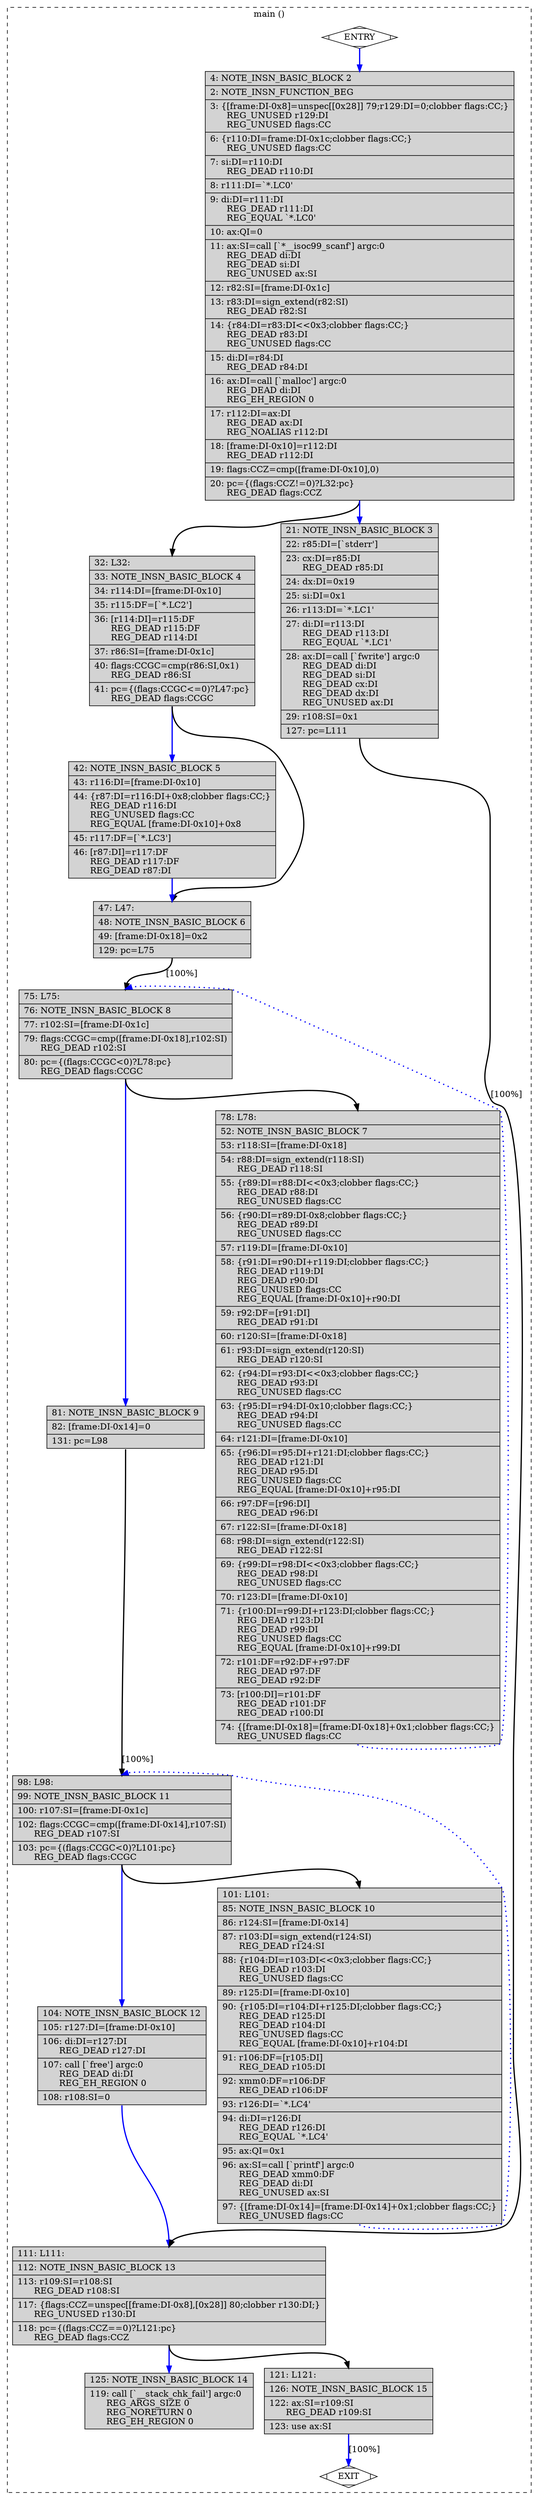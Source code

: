digraph "a-fib.c.294r.ira" {
overlap=false;
subgraph "cluster_main" {
	style="dashed";
	color="black";
	label="main ()";
	fn_6_basic_block_0 [shape=Mdiamond,style=filled,fillcolor=white,label="ENTRY"];

	fn_6_basic_block_2 [shape=record,style=filled,fillcolor=lightgrey,label="{\ \ \ \ 4:\ NOTE_INSN_BASIC_BLOCK\ 2\l\
|\ \ \ \ 2:\ NOTE_INSN_FUNCTION_BEG\l\
|\ \ \ \ 3:\ \{[frame:DI-0x8]=unspec[[0x28]]\ 79;r129:DI=0;clobber\ flags:CC;\}\l\
\ \ \ \ \ \ REG_UNUSED\ r129:DI\l\
\ \ \ \ \ \ REG_UNUSED\ flags:CC\l\
|\ \ \ \ 6:\ \{r110:DI=frame:DI-0x1c;clobber\ flags:CC;\}\l\
\ \ \ \ \ \ REG_UNUSED\ flags:CC\l\
|\ \ \ \ 7:\ si:DI=r110:DI\l\
\ \ \ \ \ \ REG_DEAD\ r110:DI\l\
|\ \ \ \ 8:\ r111:DI=`*.LC0'\l\
|\ \ \ \ 9:\ di:DI=r111:DI\l\
\ \ \ \ \ \ REG_DEAD\ r111:DI\l\
\ \ \ \ \ \ REG_EQUAL\ `*.LC0'\l\
|\ \ \ 10:\ ax:QI=0\l\
|\ \ \ 11:\ ax:SI=call\ [`*__isoc99_scanf']\ argc:0\l\
\ \ \ \ \ \ REG_DEAD\ di:DI\l\
\ \ \ \ \ \ REG_DEAD\ si:DI\l\
\ \ \ \ \ \ REG_UNUSED\ ax:SI\l\
|\ \ \ 12:\ r82:SI=[frame:DI-0x1c]\l\
|\ \ \ 13:\ r83:DI=sign_extend(r82:SI)\l\
\ \ \ \ \ \ REG_DEAD\ r82:SI\l\
|\ \ \ 14:\ \{r84:DI=r83:DI\<\<0x3;clobber\ flags:CC;\}\l\
\ \ \ \ \ \ REG_DEAD\ r83:DI\l\
\ \ \ \ \ \ REG_UNUSED\ flags:CC\l\
|\ \ \ 15:\ di:DI=r84:DI\l\
\ \ \ \ \ \ REG_DEAD\ r84:DI\l\
|\ \ \ 16:\ ax:DI=call\ [`malloc']\ argc:0\l\
\ \ \ \ \ \ REG_DEAD\ di:DI\l\
\ \ \ \ \ \ REG_EH_REGION\ 0\l\
|\ \ \ 17:\ r112:DI=ax:DI\l\
\ \ \ \ \ \ REG_DEAD\ ax:DI\l\
\ \ \ \ \ \ REG_NOALIAS\ r112:DI\l\
|\ \ \ 18:\ [frame:DI-0x10]=r112:DI\l\
\ \ \ \ \ \ REG_DEAD\ r112:DI\l\
|\ \ \ 19:\ flags:CCZ=cmp([frame:DI-0x10],0)\l\
|\ \ \ 20:\ pc=\{(flags:CCZ!=0)?L32:pc\}\l\
\ \ \ \ \ \ REG_DEAD\ flags:CCZ\l\
}"];

	fn_6_basic_block_4 [shape=record,style=filled,fillcolor=lightgrey,label="{\ \ \ 32:\ L32:\l\
|\ \ \ 33:\ NOTE_INSN_BASIC_BLOCK\ 4\l\
|\ \ \ 34:\ r114:DI=[frame:DI-0x10]\l\
|\ \ \ 35:\ r115:DF=[`*.LC2']\l\
|\ \ \ 36:\ [r114:DI]=r115:DF\l\
\ \ \ \ \ \ REG_DEAD\ r115:DF\l\
\ \ \ \ \ \ REG_DEAD\ r114:DI\l\
|\ \ \ 37:\ r86:SI=[frame:DI-0x1c]\l\
|\ \ \ 40:\ flags:CCGC=cmp(r86:SI,0x1)\l\
\ \ \ \ \ \ REG_DEAD\ r86:SI\l\
|\ \ \ 41:\ pc=\{(flags:CCGC\<=0)?L47:pc\}\l\
\ \ \ \ \ \ REG_DEAD\ flags:CCGC\l\
}"];

	fn_6_basic_block_5 [shape=record,style=filled,fillcolor=lightgrey,label="{\ \ \ 42:\ NOTE_INSN_BASIC_BLOCK\ 5\l\
|\ \ \ 43:\ r116:DI=[frame:DI-0x10]\l\
|\ \ \ 44:\ \{r87:DI=r116:DI+0x8;clobber\ flags:CC;\}\l\
\ \ \ \ \ \ REG_DEAD\ r116:DI\l\
\ \ \ \ \ \ REG_UNUSED\ flags:CC\l\
\ \ \ \ \ \ REG_EQUAL\ [frame:DI-0x10]+0x8\l\
|\ \ \ 45:\ r117:DF=[`*.LC3']\l\
|\ \ \ 46:\ [r87:DI]=r117:DF\l\
\ \ \ \ \ \ REG_DEAD\ r117:DF\l\
\ \ \ \ \ \ REG_DEAD\ r87:DI\l\
}"];

	fn_6_basic_block_6 [shape=record,style=filled,fillcolor=lightgrey,label="{\ \ \ 47:\ L47:\l\
|\ \ \ 48:\ NOTE_INSN_BASIC_BLOCK\ 6\l\
|\ \ \ 49:\ [frame:DI-0x18]=0x2\l\
|\ \ 129:\ pc=L75\l\
}"];

	fn_6_basic_block_8 [shape=record,style=filled,fillcolor=lightgrey,label="{\ \ \ 75:\ L75:\l\
|\ \ \ 76:\ NOTE_INSN_BASIC_BLOCK\ 8\l\
|\ \ \ 77:\ r102:SI=[frame:DI-0x1c]\l\
|\ \ \ 79:\ flags:CCGC=cmp([frame:DI-0x18],r102:SI)\l\
\ \ \ \ \ \ REG_DEAD\ r102:SI\l\
|\ \ \ 80:\ pc=\{(flags:CCGC\<0)?L78:pc\}\l\
\ \ \ \ \ \ REG_DEAD\ flags:CCGC\l\
}"];

	fn_6_basic_block_9 [shape=record,style=filled,fillcolor=lightgrey,label="{\ \ \ 81:\ NOTE_INSN_BASIC_BLOCK\ 9\l\
|\ \ \ 82:\ [frame:DI-0x14]=0\l\
|\ \ 131:\ pc=L98\l\
}"];

	fn_6_basic_block_11 [shape=record,style=filled,fillcolor=lightgrey,label="{\ \ \ 98:\ L98:\l\
|\ \ \ 99:\ NOTE_INSN_BASIC_BLOCK\ 11\l\
|\ \ 100:\ r107:SI=[frame:DI-0x1c]\l\
|\ \ 102:\ flags:CCGC=cmp([frame:DI-0x14],r107:SI)\l\
\ \ \ \ \ \ REG_DEAD\ r107:SI\l\
|\ \ 103:\ pc=\{(flags:CCGC\<0)?L101:pc\}\l\
\ \ \ \ \ \ REG_DEAD\ flags:CCGC\l\
}"];

	fn_6_basic_block_12 [shape=record,style=filled,fillcolor=lightgrey,label="{\ \ 104:\ NOTE_INSN_BASIC_BLOCK\ 12\l\
|\ \ 105:\ r127:DI=[frame:DI-0x10]\l\
|\ \ 106:\ di:DI=r127:DI\l\
\ \ \ \ \ \ REG_DEAD\ r127:DI\l\
|\ \ 107:\ call\ [`free']\ argc:0\l\
\ \ \ \ \ \ REG_DEAD\ di:DI\l\
\ \ \ \ \ \ REG_EH_REGION\ 0\l\
|\ \ 108:\ r108:SI=0\l\
}"];

	fn_6_basic_block_10 [shape=record,style=filled,fillcolor=lightgrey,label="{\ \ 101:\ L101:\l\
|\ \ \ 85:\ NOTE_INSN_BASIC_BLOCK\ 10\l\
|\ \ \ 86:\ r124:SI=[frame:DI-0x14]\l\
|\ \ \ 87:\ r103:DI=sign_extend(r124:SI)\l\
\ \ \ \ \ \ REG_DEAD\ r124:SI\l\
|\ \ \ 88:\ \{r104:DI=r103:DI\<\<0x3;clobber\ flags:CC;\}\l\
\ \ \ \ \ \ REG_DEAD\ r103:DI\l\
\ \ \ \ \ \ REG_UNUSED\ flags:CC\l\
|\ \ \ 89:\ r125:DI=[frame:DI-0x10]\l\
|\ \ \ 90:\ \{r105:DI=r104:DI+r125:DI;clobber\ flags:CC;\}\l\
\ \ \ \ \ \ REG_DEAD\ r125:DI\l\
\ \ \ \ \ \ REG_DEAD\ r104:DI\l\
\ \ \ \ \ \ REG_UNUSED\ flags:CC\l\
\ \ \ \ \ \ REG_EQUAL\ [frame:DI-0x10]+r104:DI\l\
|\ \ \ 91:\ r106:DF=[r105:DI]\l\
\ \ \ \ \ \ REG_DEAD\ r105:DI\l\
|\ \ \ 92:\ xmm0:DF=r106:DF\l\
\ \ \ \ \ \ REG_DEAD\ r106:DF\l\
|\ \ \ 93:\ r126:DI=`*.LC4'\l\
|\ \ \ 94:\ di:DI=r126:DI\l\
\ \ \ \ \ \ REG_DEAD\ r126:DI\l\
\ \ \ \ \ \ REG_EQUAL\ `*.LC4'\l\
|\ \ \ 95:\ ax:QI=0x1\l\
|\ \ \ 96:\ ax:SI=call\ [`printf']\ argc:0\l\
\ \ \ \ \ \ REG_DEAD\ xmm0:DF\l\
\ \ \ \ \ \ REG_DEAD\ di:DI\l\
\ \ \ \ \ \ REG_UNUSED\ ax:SI\l\
|\ \ \ 97:\ \{[frame:DI-0x14]=[frame:DI-0x14]+0x1;clobber\ flags:CC;\}\l\
\ \ \ \ \ \ REG_UNUSED\ flags:CC\l\
}"];

	fn_6_basic_block_7 [shape=record,style=filled,fillcolor=lightgrey,label="{\ \ \ 78:\ L78:\l\
|\ \ \ 52:\ NOTE_INSN_BASIC_BLOCK\ 7\l\
|\ \ \ 53:\ r118:SI=[frame:DI-0x18]\l\
|\ \ \ 54:\ r88:DI=sign_extend(r118:SI)\l\
\ \ \ \ \ \ REG_DEAD\ r118:SI\l\
|\ \ \ 55:\ \{r89:DI=r88:DI\<\<0x3;clobber\ flags:CC;\}\l\
\ \ \ \ \ \ REG_DEAD\ r88:DI\l\
\ \ \ \ \ \ REG_UNUSED\ flags:CC\l\
|\ \ \ 56:\ \{r90:DI=r89:DI-0x8;clobber\ flags:CC;\}\l\
\ \ \ \ \ \ REG_DEAD\ r89:DI\l\
\ \ \ \ \ \ REG_UNUSED\ flags:CC\l\
|\ \ \ 57:\ r119:DI=[frame:DI-0x10]\l\
|\ \ \ 58:\ \{r91:DI=r90:DI+r119:DI;clobber\ flags:CC;\}\l\
\ \ \ \ \ \ REG_DEAD\ r119:DI\l\
\ \ \ \ \ \ REG_DEAD\ r90:DI\l\
\ \ \ \ \ \ REG_UNUSED\ flags:CC\l\
\ \ \ \ \ \ REG_EQUAL\ [frame:DI-0x10]+r90:DI\l\
|\ \ \ 59:\ r92:DF=[r91:DI]\l\
\ \ \ \ \ \ REG_DEAD\ r91:DI\l\
|\ \ \ 60:\ r120:SI=[frame:DI-0x18]\l\
|\ \ \ 61:\ r93:DI=sign_extend(r120:SI)\l\
\ \ \ \ \ \ REG_DEAD\ r120:SI\l\
|\ \ \ 62:\ \{r94:DI=r93:DI\<\<0x3;clobber\ flags:CC;\}\l\
\ \ \ \ \ \ REG_DEAD\ r93:DI\l\
\ \ \ \ \ \ REG_UNUSED\ flags:CC\l\
|\ \ \ 63:\ \{r95:DI=r94:DI-0x10;clobber\ flags:CC;\}\l\
\ \ \ \ \ \ REG_DEAD\ r94:DI\l\
\ \ \ \ \ \ REG_UNUSED\ flags:CC\l\
|\ \ \ 64:\ r121:DI=[frame:DI-0x10]\l\
|\ \ \ 65:\ \{r96:DI=r95:DI+r121:DI;clobber\ flags:CC;\}\l\
\ \ \ \ \ \ REG_DEAD\ r121:DI\l\
\ \ \ \ \ \ REG_DEAD\ r95:DI\l\
\ \ \ \ \ \ REG_UNUSED\ flags:CC\l\
\ \ \ \ \ \ REG_EQUAL\ [frame:DI-0x10]+r95:DI\l\
|\ \ \ 66:\ r97:DF=[r96:DI]\l\
\ \ \ \ \ \ REG_DEAD\ r96:DI\l\
|\ \ \ 67:\ r122:SI=[frame:DI-0x18]\l\
|\ \ \ 68:\ r98:DI=sign_extend(r122:SI)\l\
\ \ \ \ \ \ REG_DEAD\ r122:SI\l\
|\ \ \ 69:\ \{r99:DI=r98:DI\<\<0x3;clobber\ flags:CC;\}\l\
\ \ \ \ \ \ REG_DEAD\ r98:DI\l\
\ \ \ \ \ \ REG_UNUSED\ flags:CC\l\
|\ \ \ 70:\ r123:DI=[frame:DI-0x10]\l\
|\ \ \ 71:\ \{r100:DI=r99:DI+r123:DI;clobber\ flags:CC;\}\l\
\ \ \ \ \ \ REG_DEAD\ r123:DI\l\
\ \ \ \ \ \ REG_DEAD\ r99:DI\l\
\ \ \ \ \ \ REG_UNUSED\ flags:CC\l\
\ \ \ \ \ \ REG_EQUAL\ [frame:DI-0x10]+r99:DI\l\
|\ \ \ 72:\ r101:DF=r92:DF+r97:DF\l\
\ \ \ \ \ \ REG_DEAD\ r97:DF\l\
\ \ \ \ \ \ REG_DEAD\ r92:DF\l\
|\ \ \ 73:\ [r100:DI]=r101:DF\l\
\ \ \ \ \ \ REG_DEAD\ r101:DF\l\
\ \ \ \ \ \ REG_DEAD\ r100:DI\l\
|\ \ \ 74:\ \{[frame:DI-0x18]=[frame:DI-0x18]+0x1;clobber\ flags:CC;\}\l\
\ \ \ \ \ \ REG_UNUSED\ flags:CC\l\
}"];

	fn_6_basic_block_3 [shape=record,style=filled,fillcolor=lightgrey,label="{\ \ \ 21:\ NOTE_INSN_BASIC_BLOCK\ 3\l\
|\ \ \ 22:\ r85:DI=[`stderr']\l\
|\ \ \ 23:\ cx:DI=r85:DI\l\
\ \ \ \ \ \ REG_DEAD\ r85:DI\l\
|\ \ \ 24:\ dx:DI=0x19\l\
|\ \ \ 25:\ si:DI=0x1\l\
|\ \ \ 26:\ r113:DI=`*.LC1'\l\
|\ \ \ 27:\ di:DI=r113:DI\l\
\ \ \ \ \ \ REG_DEAD\ r113:DI\l\
\ \ \ \ \ \ REG_EQUAL\ `*.LC1'\l\
|\ \ \ 28:\ ax:DI=call\ [`fwrite']\ argc:0\l\
\ \ \ \ \ \ REG_DEAD\ di:DI\l\
\ \ \ \ \ \ REG_DEAD\ si:DI\l\
\ \ \ \ \ \ REG_DEAD\ cx:DI\l\
\ \ \ \ \ \ REG_DEAD\ dx:DI\l\
\ \ \ \ \ \ REG_UNUSED\ ax:DI\l\
|\ \ \ 29:\ r108:SI=0x1\l\
|\ \ 127:\ pc=L111\l\
}"];

	fn_6_basic_block_13 [shape=record,style=filled,fillcolor=lightgrey,label="{\ \ 111:\ L111:\l\
|\ \ 112:\ NOTE_INSN_BASIC_BLOCK\ 13\l\
|\ \ 113:\ r109:SI=r108:SI\l\
\ \ \ \ \ \ REG_DEAD\ r108:SI\l\
|\ \ 117:\ \{flags:CCZ=unspec[[frame:DI-0x8],[0x28]]\ 80;clobber\ r130:DI;\}\l\
\ \ \ \ \ \ REG_UNUSED\ r130:DI\l\
|\ \ 118:\ pc=\{(flags:CCZ==0)?L121:pc\}\l\
\ \ \ \ \ \ REG_DEAD\ flags:CCZ\l\
}"];

	fn_6_basic_block_14 [shape=record,style=filled,fillcolor=lightgrey,label="{\ \ 125:\ NOTE_INSN_BASIC_BLOCK\ 14\l\
|\ \ 119:\ call\ [`__stack_chk_fail']\ argc:0\l\
\ \ \ \ \ \ REG_ARGS_SIZE\ 0\l\
\ \ \ \ \ \ REG_NORETURN\ 0\l\
\ \ \ \ \ \ REG_EH_REGION\ 0\l\
}"];

	fn_6_basic_block_15 [shape=record,style=filled,fillcolor=lightgrey,label="{\ \ 121:\ L121:\l\
|\ \ 126:\ NOTE_INSN_BASIC_BLOCK\ 15\l\
|\ \ 122:\ ax:SI=r109:SI\l\
\ \ \ \ \ \ REG_DEAD\ r109:SI\l\
|\ \ 123:\ use\ ax:SI\l\
}"];

	fn_6_basic_block_1 [shape=Mdiamond,style=filled,fillcolor=white,label="EXIT"];

	fn_6_basic_block_0:s -> fn_6_basic_block_2:n [style="solid,bold",color=blue,weight=100,constraint=true];
	fn_6_basic_block_2:s -> fn_6_basic_block_3:n [style="solid,bold",color=blue,weight=100,constraint=true];
	fn_6_basic_block_2:s -> fn_6_basic_block_4:n [style="solid,bold",color=black,weight=10,constraint=true];
	fn_6_basic_block_3:s -> fn_6_basic_block_13:n [style="solid,bold",color=black,weight=10,constraint=true,label="[100%]"];
	fn_6_basic_block_4:s -> fn_6_basic_block_5:n [style="solid,bold",color=blue,weight=100,constraint=true];
	fn_6_basic_block_4:s -> fn_6_basic_block_6:n [style="solid,bold",color=black,weight=10,constraint=true];
	fn_6_basic_block_5:s -> fn_6_basic_block_6:n [style="solid,bold",color=blue,weight=100,constraint=true];
	fn_6_basic_block_6:s -> fn_6_basic_block_8:n [style="solid,bold",color=black,weight=10,constraint=true,label="[100%]"];
	fn_6_basic_block_7:s -> fn_6_basic_block_8:n [style="dotted,bold",color=blue,weight=10,constraint=false];
	fn_6_basic_block_8:s -> fn_6_basic_block_7:n [style="solid,bold",color=black,weight=10,constraint=true];
	fn_6_basic_block_8:s -> fn_6_basic_block_9:n [style="solid,bold",color=blue,weight=100,constraint=true];
	fn_6_basic_block_9:s -> fn_6_basic_block_11:n [style="solid,bold",color=black,weight=10,constraint=true,label="[100%]"];
	fn_6_basic_block_10:s -> fn_6_basic_block_11:n [style="dotted,bold",color=blue,weight=10,constraint=false];
	fn_6_basic_block_11:s -> fn_6_basic_block_10:n [style="solid,bold",color=black,weight=10,constraint=true];
	fn_6_basic_block_11:s -> fn_6_basic_block_12:n [style="solid,bold",color=blue,weight=100,constraint=true];
	fn_6_basic_block_12:s -> fn_6_basic_block_13:n [style="solid,bold",color=blue,weight=100,constraint=true];
	fn_6_basic_block_13:s -> fn_6_basic_block_15:n [style="solid,bold",color=black,weight=10,constraint=true];
	fn_6_basic_block_13:s -> fn_6_basic_block_14:n [style="solid,bold",color=blue,weight=100,constraint=true];
	fn_6_basic_block_15:s -> fn_6_basic_block_1:n [style="solid,bold",color=blue,weight=100,constraint=true,label="[100%]"];
	fn_6_basic_block_0:s -> fn_6_basic_block_1:n [style="invis",constraint=true];
}
}
